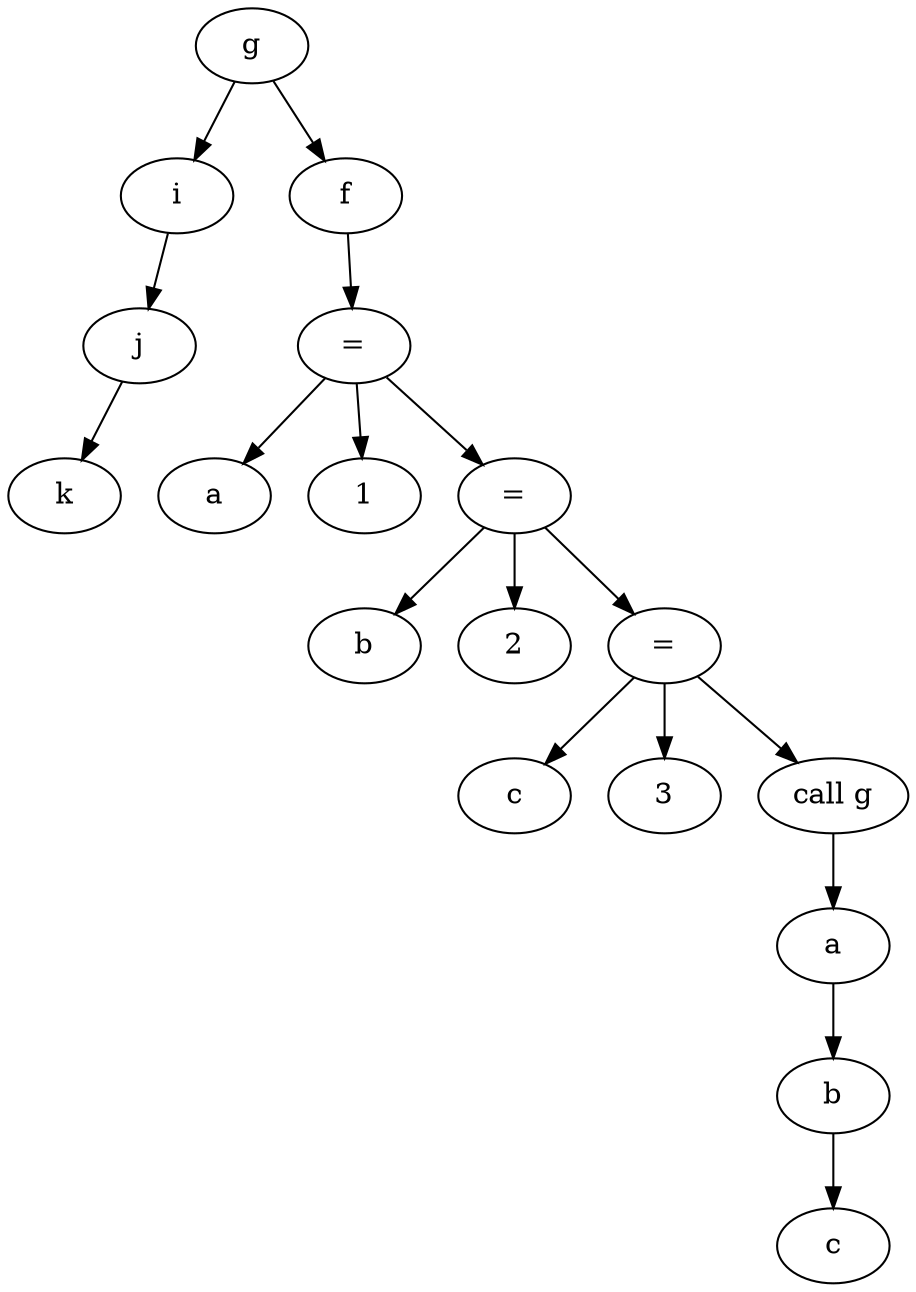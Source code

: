 # Executado assim: ./output2dot.sh 
# https://graphviz.org/doc/info/lang.html
digraph {
  x5566461fc640 [label = "g"]
  x5566461fc640 -> x5566461fc570
  x5566461fc570 [label = "i"]
  x5566461fc570 -> x5566461fc520
  x5566461fc520 [label = "j"]
  x5566461fc520 -> x5566461fc4f0
  x5566461fc4f0 [label = "k"]
  x5566461fc640 -> x5566461fcf60
  x5566461fcf60 [label = "f"]
  x5566461fcf60 -> x5566461fc9c0
  x5566461fc9c0 [label = "="]
  x5566461fc9c0 -> x5566461fc9f0
  x5566461fc9f0 [label = "a"]
  x5566461fc9c0 -> x5566461fc990
  x5566461fc990 [label = "1"]
  x5566461fc9c0 -> x5566461fcb30
  x5566461fcb30 [label = "="]
  x5566461fcb30 -> x5566461fcb60
  x5566461fcb60 [label = "b"]
  x5566461fcb30 -> x5566461fcb00
  x5566461fcb00 [label = "2"]
  x5566461fcb30 -> x5566461fcca0
  x5566461fcca0 [label = "="]
  x5566461fcca0 -> x5566461fccd0
  x5566461fccd0 [label = "c"]
  x5566461fcca0 -> x5566461fcc70
  x5566461fcc70 [label = "3"]
  x5566461fcca0 -> x5566461fcef0
  x5566461fcef0 [label = "call g"]
  x5566461fcef0 -> x5566461fcda0
  x5566461fcda0 [label = "a"]
  x5566461fcda0 -> x5566461fce10
  x5566461fce10 [label = "b"]
  x5566461fce10 -> x5566461fce80
  x5566461fce80 [label = "c"]
}
